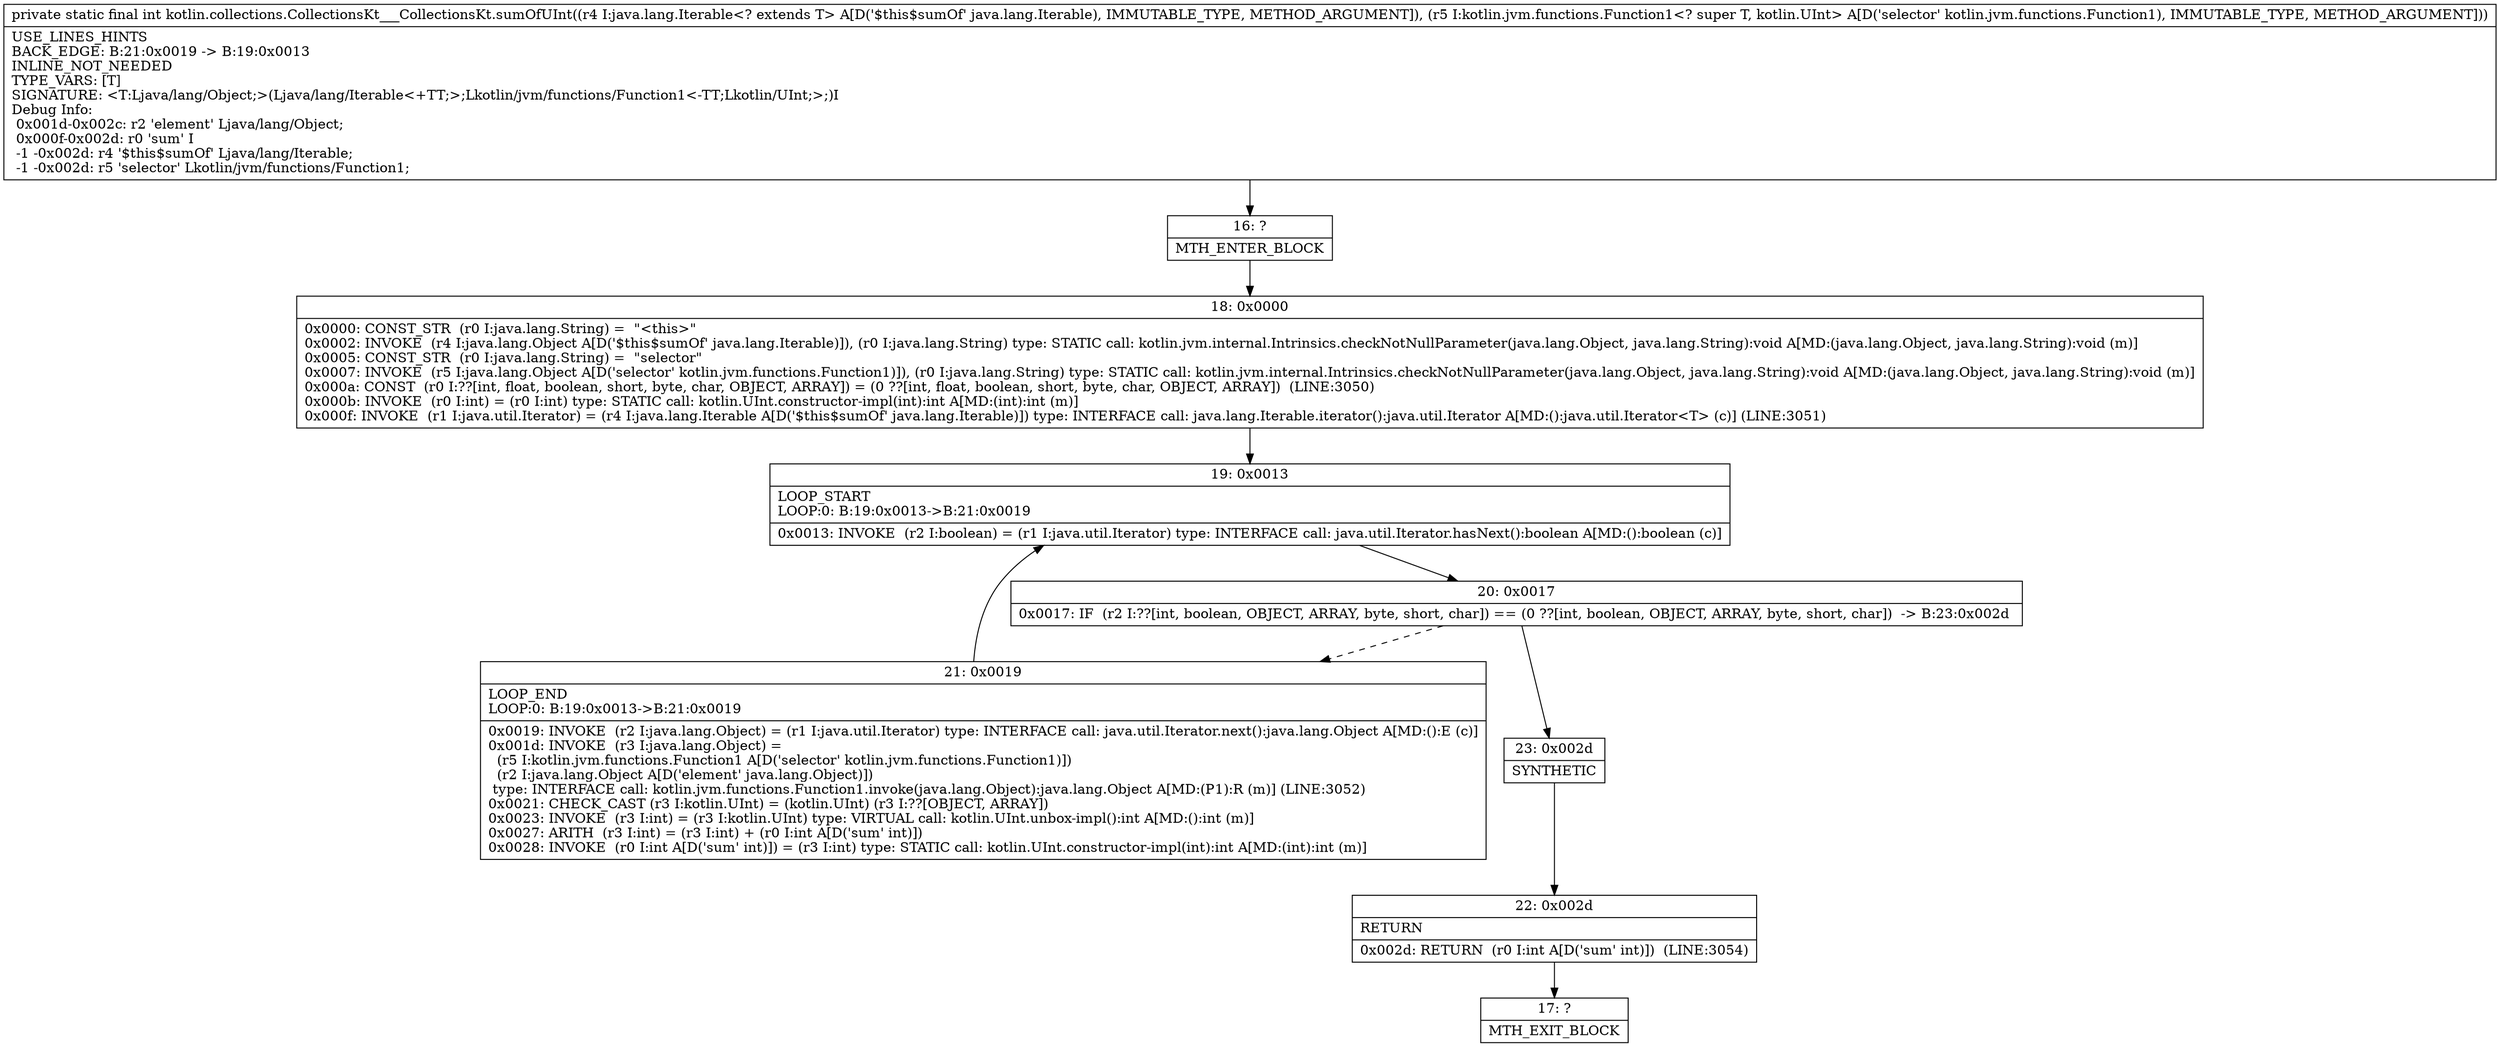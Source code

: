 digraph "CFG forkotlin.collections.CollectionsKt___CollectionsKt.sumOfUInt(Ljava\/lang\/Iterable;Lkotlin\/jvm\/functions\/Function1;)I" {
Node_16 [shape=record,label="{16\:\ ?|MTH_ENTER_BLOCK\l}"];
Node_18 [shape=record,label="{18\:\ 0x0000|0x0000: CONST_STR  (r0 I:java.lang.String) =  \"\<this\>\" \l0x0002: INVOKE  (r4 I:java.lang.Object A[D('$this$sumOf' java.lang.Iterable)]), (r0 I:java.lang.String) type: STATIC call: kotlin.jvm.internal.Intrinsics.checkNotNullParameter(java.lang.Object, java.lang.String):void A[MD:(java.lang.Object, java.lang.String):void (m)]\l0x0005: CONST_STR  (r0 I:java.lang.String) =  \"selector\" \l0x0007: INVOKE  (r5 I:java.lang.Object A[D('selector' kotlin.jvm.functions.Function1)]), (r0 I:java.lang.String) type: STATIC call: kotlin.jvm.internal.Intrinsics.checkNotNullParameter(java.lang.Object, java.lang.String):void A[MD:(java.lang.Object, java.lang.String):void (m)]\l0x000a: CONST  (r0 I:??[int, float, boolean, short, byte, char, OBJECT, ARRAY]) = (0 ??[int, float, boolean, short, byte, char, OBJECT, ARRAY])  (LINE:3050)\l0x000b: INVOKE  (r0 I:int) = (r0 I:int) type: STATIC call: kotlin.UInt.constructor\-impl(int):int A[MD:(int):int (m)]\l0x000f: INVOKE  (r1 I:java.util.Iterator) = (r4 I:java.lang.Iterable A[D('$this$sumOf' java.lang.Iterable)]) type: INTERFACE call: java.lang.Iterable.iterator():java.util.Iterator A[MD:():java.util.Iterator\<T\> (c)] (LINE:3051)\l}"];
Node_19 [shape=record,label="{19\:\ 0x0013|LOOP_START\lLOOP:0: B:19:0x0013\-\>B:21:0x0019\l|0x0013: INVOKE  (r2 I:boolean) = (r1 I:java.util.Iterator) type: INTERFACE call: java.util.Iterator.hasNext():boolean A[MD:():boolean (c)]\l}"];
Node_20 [shape=record,label="{20\:\ 0x0017|0x0017: IF  (r2 I:??[int, boolean, OBJECT, ARRAY, byte, short, char]) == (0 ??[int, boolean, OBJECT, ARRAY, byte, short, char])  \-\> B:23:0x002d \l}"];
Node_21 [shape=record,label="{21\:\ 0x0019|LOOP_END\lLOOP:0: B:19:0x0013\-\>B:21:0x0019\l|0x0019: INVOKE  (r2 I:java.lang.Object) = (r1 I:java.util.Iterator) type: INTERFACE call: java.util.Iterator.next():java.lang.Object A[MD:():E (c)]\l0x001d: INVOKE  (r3 I:java.lang.Object) = \l  (r5 I:kotlin.jvm.functions.Function1 A[D('selector' kotlin.jvm.functions.Function1)])\l  (r2 I:java.lang.Object A[D('element' java.lang.Object)])\l type: INTERFACE call: kotlin.jvm.functions.Function1.invoke(java.lang.Object):java.lang.Object A[MD:(P1):R (m)] (LINE:3052)\l0x0021: CHECK_CAST (r3 I:kotlin.UInt) = (kotlin.UInt) (r3 I:??[OBJECT, ARRAY]) \l0x0023: INVOKE  (r3 I:int) = (r3 I:kotlin.UInt) type: VIRTUAL call: kotlin.UInt.unbox\-impl():int A[MD:():int (m)]\l0x0027: ARITH  (r3 I:int) = (r3 I:int) + (r0 I:int A[D('sum' int)]) \l0x0028: INVOKE  (r0 I:int A[D('sum' int)]) = (r3 I:int) type: STATIC call: kotlin.UInt.constructor\-impl(int):int A[MD:(int):int (m)]\l}"];
Node_23 [shape=record,label="{23\:\ 0x002d|SYNTHETIC\l}"];
Node_22 [shape=record,label="{22\:\ 0x002d|RETURN\l|0x002d: RETURN  (r0 I:int A[D('sum' int)])  (LINE:3054)\l}"];
Node_17 [shape=record,label="{17\:\ ?|MTH_EXIT_BLOCK\l}"];
MethodNode[shape=record,label="{private static final int kotlin.collections.CollectionsKt___CollectionsKt.sumOfUInt((r4 I:java.lang.Iterable\<? extends T\> A[D('$this$sumOf' java.lang.Iterable), IMMUTABLE_TYPE, METHOD_ARGUMENT]), (r5 I:kotlin.jvm.functions.Function1\<? super T, kotlin.UInt\> A[D('selector' kotlin.jvm.functions.Function1), IMMUTABLE_TYPE, METHOD_ARGUMENT]))  | USE_LINES_HINTS\lBACK_EDGE: B:21:0x0019 \-\> B:19:0x0013\lINLINE_NOT_NEEDED\lTYPE_VARS: [T]\lSIGNATURE: \<T:Ljava\/lang\/Object;\>(Ljava\/lang\/Iterable\<+TT;\>;Lkotlin\/jvm\/functions\/Function1\<\-TT;Lkotlin\/UInt;\>;)I\lDebug Info:\l  0x001d\-0x002c: r2 'element' Ljava\/lang\/Object;\l  0x000f\-0x002d: r0 'sum' I\l  \-1 \-0x002d: r4 '$this$sumOf' Ljava\/lang\/Iterable;\l  \-1 \-0x002d: r5 'selector' Lkotlin\/jvm\/functions\/Function1;\l}"];
MethodNode -> Node_16;Node_16 -> Node_18;
Node_18 -> Node_19;
Node_19 -> Node_20;
Node_20 -> Node_21[style=dashed];
Node_20 -> Node_23;
Node_21 -> Node_19;
Node_23 -> Node_22;
Node_22 -> Node_17;
}

